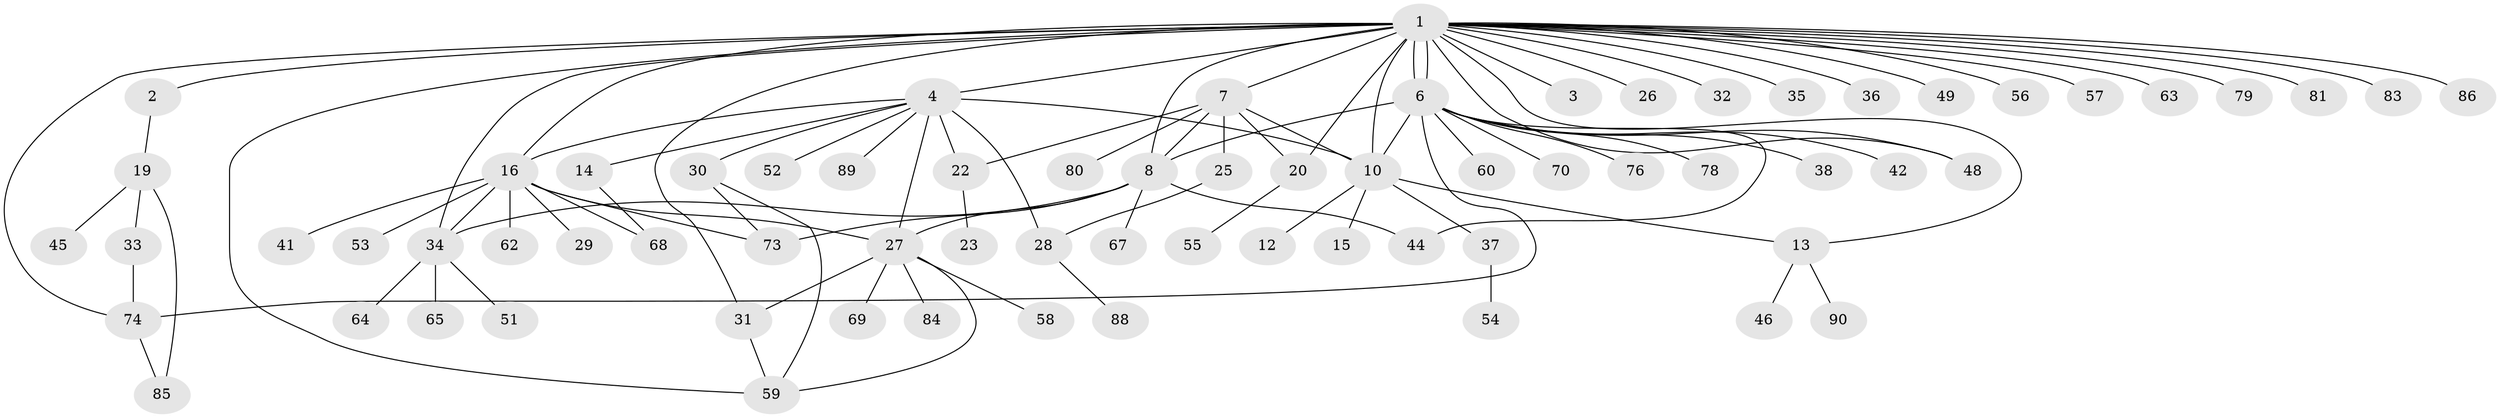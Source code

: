 // original degree distribution, {19: 0.011111111111111112, 2: 0.2222222222222222, 1: 0.5, 7: 0.044444444444444446, 14: 0.011111111111111112, 12: 0.011111111111111112, 9: 0.022222222222222223, 8: 0.022222222222222223, 4: 0.06666666666666667, 3: 0.08888888888888889}
// Generated by graph-tools (version 1.1) at 2025/11/02/27/25 16:11:10]
// undirected, 70 vertices, 96 edges
graph export_dot {
graph [start="1"]
  node [color=gray90,style=filled];
  1 [super="+5"];
  2;
  3;
  4 [super="+9"];
  6 [super="+72"];
  7 [super="+77"];
  8 [super="+11"];
  10 [super="+17"];
  12;
  13 [super="+18"];
  14 [super="+50"];
  15;
  16 [super="+21"];
  19 [super="+39"];
  20 [super="+24"];
  22 [super="+71"];
  23;
  25;
  26;
  27 [super="+40"];
  28 [super="+47"];
  29;
  30;
  31 [super="+61"];
  32;
  33;
  34 [super="+43"];
  35;
  36;
  37;
  38;
  41;
  42;
  44;
  45;
  46;
  48;
  49;
  51 [super="+66"];
  52;
  53;
  54;
  55 [super="+75"];
  56;
  57;
  58;
  59;
  60;
  62;
  63;
  64;
  65;
  67;
  68;
  69;
  70;
  73 [super="+87"];
  74 [super="+82"];
  76;
  78;
  79;
  80;
  81;
  83;
  84;
  85;
  86;
  88;
  89;
  90;
  1 -- 2;
  1 -- 3;
  1 -- 4 [weight=3];
  1 -- 6;
  1 -- 6;
  1 -- 10;
  1 -- 13;
  1 -- 20;
  1 -- 31;
  1 -- 32;
  1 -- 34 [weight=2];
  1 -- 35;
  1 -- 56;
  1 -- 63;
  1 -- 81;
  1 -- 83;
  1 -- 86;
  1 -- 36;
  1 -- 7;
  1 -- 74;
  1 -- 79;
  1 -- 16;
  1 -- 48;
  1 -- 49;
  1 -- 57;
  1 -- 26;
  1 -- 59;
  1 -- 8;
  2 -- 19;
  4 -- 14;
  4 -- 22;
  4 -- 27;
  4 -- 52;
  4 -- 16;
  4 -- 89;
  4 -- 10;
  4 -- 28;
  4 -- 30;
  6 -- 10;
  6 -- 38;
  6 -- 42;
  6 -- 48;
  6 -- 60;
  6 -- 70;
  6 -- 76;
  6 -- 78;
  6 -- 74;
  6 -- 44;
  6 -- 8;
  7 -- 8;
  7 -- 10;
  7 -- 22;
  7 -- 25;
  7 -- 80;
  7 -- 20;
  8 -- 67;
  8 -- 44;
  8 -- 27;
  8 -- 73;
  8 -- 34;
  10 -- 12;
  10 -- 15;
  10 -- 37;
  10 -- 13;
  13 -- 46;
  13 -- 90;
  14 -- 68;
  16 -- 27;
  16 -- 34;
  16 -- 41;
  16 -- 53;
  16 -- 62;
  16 -- 68;
  16 -- 73;
  16 -- 29;
  19 -- 33;
  19 -- 45;
  19 -- 85;
  20 -- 55;
  22 -- 23;
  25 -- 28;
  27 -- 31;
  27 -- 58;
  27 -- 84;
  27 -- 59;
  27 -- 69;
  28 -- 88;
  30 -- 59;
  30 -- 73;
  31 -- 59;
  33 -- 74;
  34 -- 51;
  34 -- 64;
  34 -- 65;
  37 -- 54;
  74 -- 85;
}
